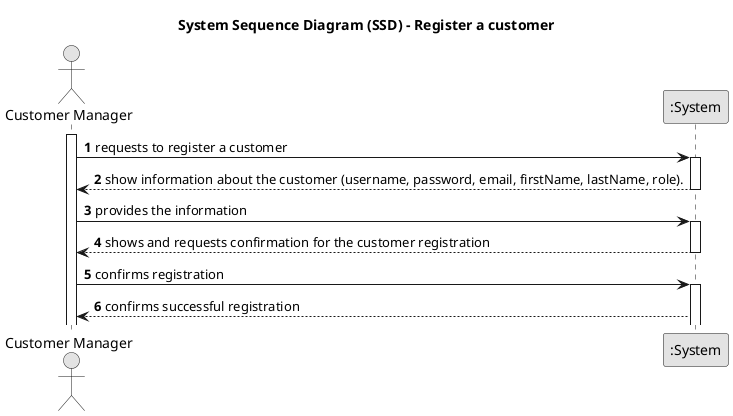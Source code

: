 @startuml
skinparam monochrome true
skinparam packageStyle rectangle
skinparam shadowing false

title System Sequence Diagram (SSD) - Register a customer

autonumber

actor "Customer Manager" as Manager
participant ":System" as System

activate Manager

    Manager -> System : requests to register a customer
    activate System

    System --> Manager : show information about the customer (username, password, email, firstName, lastName, role).

    deactivate System

    Manager -> System : provides the information

    activate System


        System --> Manager : shows and requests confirmation for the customer registration
        deactivate System

        Manager -> System : confirms registration
        activate System

        System --> Manager : confirms successful registration

@enduml